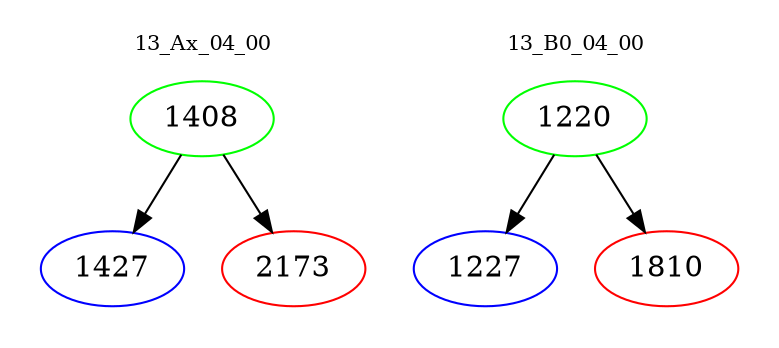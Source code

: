 digraph{
subgraph cluster_0 {
color = white
label = "13_Ax_04_00";
fontsize=10;
T0_1408 [label="1408", color="green"]
T0_1408 -> T0_1427 [color="black"]
T0_1427 [label="1427", color="blue"]
T0_1408 -> T0_2173 [color="black"]
T0_2173 [label="2173", color="red"]
}
subgraph cluster_1 {
color = white
label = "13_B0_04_00";
fontsize=10;
T1_1220 [label="1220", color="green"]
T1_1220 -> T1_1227 [color="black"]
T1_1227 [label="1227", color="blue"]
T1_1220 -> T1_1810 [color="black"]
T1_1810 [label="1810", color="red"]
}
}
